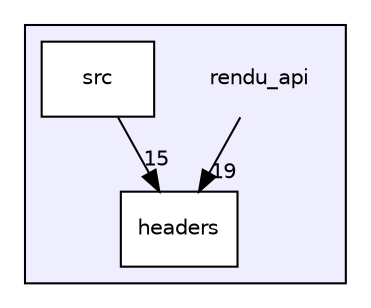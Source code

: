 digraph "rendu_api" {
  compound=true
  node [ fontsize="10", fontname="Helvetica"];
  edge [ labelfontsize="10", labelfontname="Helvetica"];
  subgraph clusterdir_6133eb4821f8e6152afda06c16bc2ac0 {
    graph [ bgcolor="#eeeeff", pencolor="black", label="" URL="dir_6133eb4821f8e6152afda06c16bc2ac0.html"];
    dir_6133eb4821f8e6152afda06c16bc2ac0 [shape=plaintext label="rendu_api"];
  dir_5340c30a2b9e38423f7db6335815ae3d [shape=box label="headers" fillcolor="white" style="filled" URL="dir_5340c30a2b9e38423f7db6335815ae3d.html"];
  dir_3a4fbfe01cdc1882a8e3a4c2b37766fc [shape=box label="src" fillcolor="white" style="filled" URL="dir_3a4fbfe01cdc1882a8e3a4c2b37766fc.html"];
  }
  dir_6133eb4821f8e6152afda06c16bc2ac0->dir_5340c30a2b9e38423f7db6335815ae3d [headlabel="19", labeldistance=1.5 headhref="dir_000000_000001.html"];
  dir_3a4fbfe01cdc1882a8e3a4c2b37766fc->dir_5340c30a2b9e38423f7db6335815ae3d [headlabel="15", labeldistance=1.5 headhref="dir_000002_000001.html"];
}
